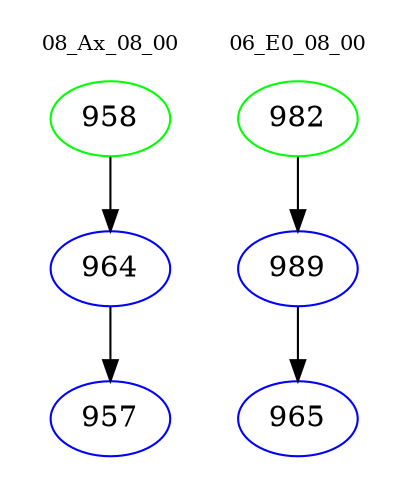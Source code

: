 digraph{
subgraph cluster_0 {
color = white
label = "08_Ax_08_00";
fontsize=10;
T0_958 [label="958", color="green"]
T0_958 -> T0_964 [color="black"]
T0_964 [label="964", color="blue"]
T0_964 -> T0_957 [color="black"]
T0_957 [label="957", color="blue"]
}
subgraph cluster_1 {
color = white
label = "06_E0_08_00";
fontsize=10;
T1_982 [label="982", color="green"]
T1_982 -> T1_989 [color="black"]
T1_989 [label="989", color="blue"]
T1_989 -> T1_965 [color="black"]
T1_965 [label="965", color="blue"]
}
}
